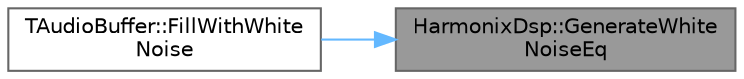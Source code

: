 digraph "HarmonixDsp::GenerateWhiteNoiseEq"
{
 // INTERACTIVE_SVG=YES
 // LATEX_PDF_SIZE
  bgcolor="transparent";
  edge [fontname=Helvetica,fontsize=10,labelfontname=Helvetica,labelfontsize=10];
  node [fontname=Helvetica,fontsize=10,shape=box,height=0.2,width=0.4];
  rankdir="RL";
  Node1 [id="Node000001",label="HarmonixDsp::GenerateWhite\lNoiseEq",height=0.2,width=0.4,color="gray40", fillcolor="grey60", style="filled", fontcolor="black",tooltip=" "];
  Node1 -> Node2 [id="edge1_Node000001_Node000002",dir="back",color="steelblue1",style="solid",tooltip=" "];
  Node2 [id="Node000002",label="TAudioBuffer::FillWithWhite\lNoise",height=0.2,width=0.4,color="grey40", fillcolor="white", style="filled",URL="$d6/d2f/classTAudioBuffer.html#ab0fff8eb34e45265addcf8d69ac4f6a4",tooltip="fill the buffer with white noise this function only works for buffers of floats."];
}
